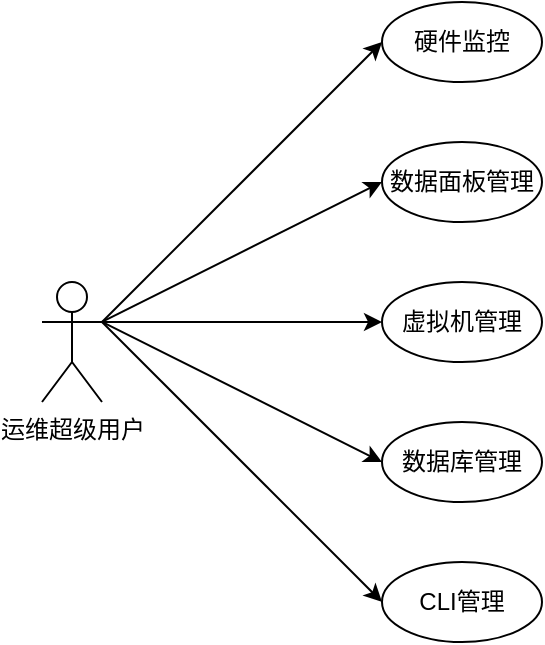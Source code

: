 <mxfile version="20.3.0" type="device"><diagram id="o1hrpMG-aea5n6yK3bgj" name="第 1 页"><mxGraphModel dx="1278" dy="649" grid="1" gridSize="10" guides="1" tooltips="1" connect="1" arrows="1" fold="1" page="1" pageScale="1" pageWidth="827" pageHeight="1169" math="0" shadow="0"><root><mxCell id="0"/><mxCell id="1" parent="0"/><mxCell id="czhhC5-WvAGYzxdWT0yM-1" style="rounded=0;orthogonalLoop=1;jettySize=auto;html=1;exitX=1;exitY=0.333;exitDx=0;exitDy=0;exitPerimeter=0;entryX=0;entryY=0.5;entryDx=0;entryDy=0;" edge="1" parent="1" source="czhhC5-WvAGYzxdWT0yM-9" target="czhhC5-WvAGYzxdWT0yM-10"><mxGeometry relative="1" as="geometry"/></mxCell><mxCell id="czhhC5-WvAGYzxdWT0yM-2" style="edgeStyle=none;rounded=0;orthogonalLoop=1;jettySize=auto;html=1;exitX=1;exitY=0.333;exitDx=0;exitDy=0;exitPerimeter=0;entryX=0;entryY=0.5;entryDx=0;entryDy=0;" edge="1" parent="1" source="czhhC5-WvAGYzxdWT0yM-9" target="czhhC5-WvAGYzxdWT0yM-11"><mxGeometry relative="1" as="geometry"/></mxCell><mxCell id="czhhC5-WvAGYzxdWT0yM-3" style="edgeStyle=none;rounded=0;orthogonalLoop=1;jettySize=auto;html=1;exitX=1;exitY=0.333;exitDx=0;exitDy=0;exitPerimeter=0;entryX=0;entryY=0.5;entryDx=0;entryDy=0;" edge="1" parent="1" source="czhhC5-WvAGYzxdWT0yM-9" target="czhhC5-WvAGYzxdWT0yM-12"><mxGeometry relative="1" as="geometry"/></mxCell><mxCell id="czhhC5-WvAGYzxdWT0yM-4" style="edgeStyle=none;rounded=0;orthogonalLoop=1;jettySize=auto;html=1;exitX=1;exitY=0.333;exitDx=0;exitDy=0;exitPerimeter=0;entryX=0;entryY=0.5;entryDx=0;entryDy=0;" edge="1" parent="1" source="czhhC5-WvAGYzxdWT0yM-9" target="czhhC5-WvAGYzxdWT0yM-13"><mxGeometry relative="1" as="geometry"/></mxCell><mxCell id="czhhC5-WvAGYzxdWT0yM-5" style="rounded=0;orthogonalLoop=1;jettySize=auto;html=1;exitX=1;exitY=0.333;exitDx=0;exitDy=0;exitPerimeter=0;entryX=0;entryY=0.5;entryDx=0;entryDy=0;" edge="1" parent="1" source="czhhC5-WvAGYzxdWT0yM-9" target="czhhC5-WvAGYzxdWT0yM-14"><mxGeometry relative="1" as="geometry"/></mxCell><mxCell id="czhhC5-WvAGYzxdWT0yM-9" value="运维超级用户" style="shape=umlActor;verticalLabelPosition=bottom;verticalAlign=top;html=1;outlineConnect=0;" vertex="1" parent="1"><mxGeometry x="80" y="190" width="30" height="60" as="geometry"/></mxCell><mxCell id="czhhC5-WvAGYzxdWT0yM-10" value="数据面板管理" style="ellipse;whiteSpace=wrap;html=1;" vertex="1" parent="1"><mxGeometry x="250" y="120" width="80" height="40" as="geometry"/></mxCell><mxCell id="czhhC5-WvAGYzxdWT0yM-11" value="虚拟机管理" style="ellipse;whiteSpace=wrap;html=1;" vertex="1" parent="1"><mxGeometry x="250" y="190" width="80" height="40" as="geometry"/></mxCell><mxCell id="czhhC5-WvAGYzxdWT0yM-12" value="数据库管理" style="ellipse;whiteSpace=wrap;html=1;" vertex="1" parent="1"><mxGeometry x="250" y="260" width="80" height="40" as="geometry"/></mxCell><mxCell id="czhhC5-WvAGYzxdWT0yM-13" value="CLI管理" style="ellipse;whiteSpace=wrap;html=1;" vertex="1" parent="1"><mxGeometry x="250" y="330" width="80" height="40" as="geometry"/></mxCell><mxCell id="czhhC5-WvAGYzxdWT0yM-14" value="硬件监控" style="ellipse;whiteSpace=wrap;html=1;" vertex="1" parent="1"><mxGeometry x="250" y="50" width="80" height="40" as="geometry"/></mxCell></root></mxGraphModel></diagram></mxfile>
